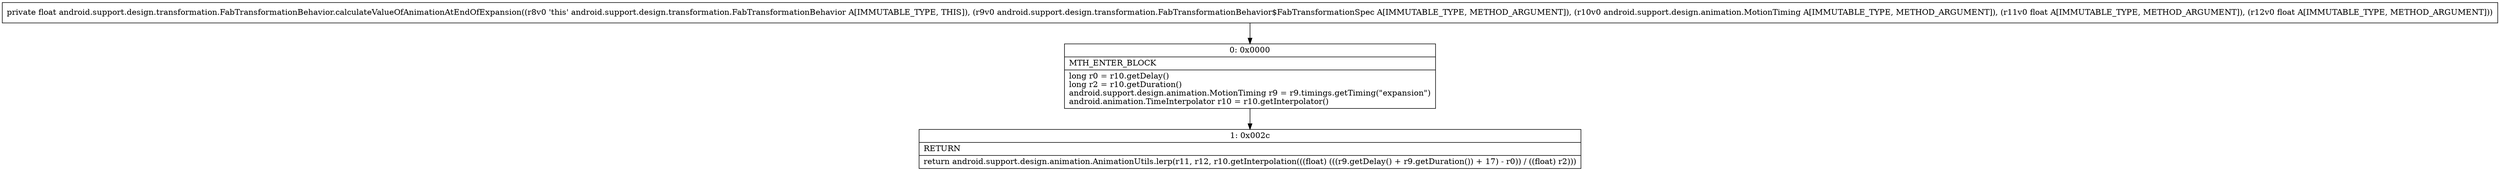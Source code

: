 digraph "CFG forandroid.support.design.transformation.FabTransformationBehavior.calculateValueOfAnimationAtEndOfExpansion(Landroid\/support\/design\/transformation\/FabTransformationBehavior$FabTransformationSpec;Landroid\/support\/design\/animation\/MotionTiming;FF)F" {
Node_0 [shape=record,label="{0\:\ 0x0000|MTH_ENTER_BLOCK\l|long r0 = r10.getDelay()\llong r2 = r10.getDuration()\landroid.support.design.animation.MotionTiming r9 = r9.timings.getTiming(\"expansion\")\landroid.animation.TimeInterpolator r10 = r10.getInterpolator()\l}"];
Node_1 [shape=record,label="{1\:\ 0x002c|RETURN\l|return android.support.design.animation.AnimationUtils.lerp(r11, r12, r10.getInterpolation(((float) (((r9.getDelay() + r9.getDuration()) + 17) \- r0)) \/ ((float) r2)))\l}"];
MethodNode[shape=record,label="{private float android.support.design.transformation.FabTransformationBehavior.calculateValueOfAnimationAtEndOfExpansion((r8v0 'this' android.support.design.transformation.FabTransformationBehavior A[IMMUTABLE_TYPE, THIS]), (r9v0 android.support.design.transformation.FabTransformationBehavior$FabTransformationSpec A[IMMUTABLE_TYPE, METHOD_ARGUMENT]), (r10v0 android.support.design.animation.MotionTiming A[IMMUTABLE_TYPE, METHOD_ARGUMENT]), (r11v0 float A[IMMUTABLE_TYPE, METHOD_ARGUMENT]), (r12v0 float A[IMMUTABLE_TYPE, METHOD_ARGUMENT])) }"];
MethodNode -> Node_0;
Node_0 -> Node_1;
}

